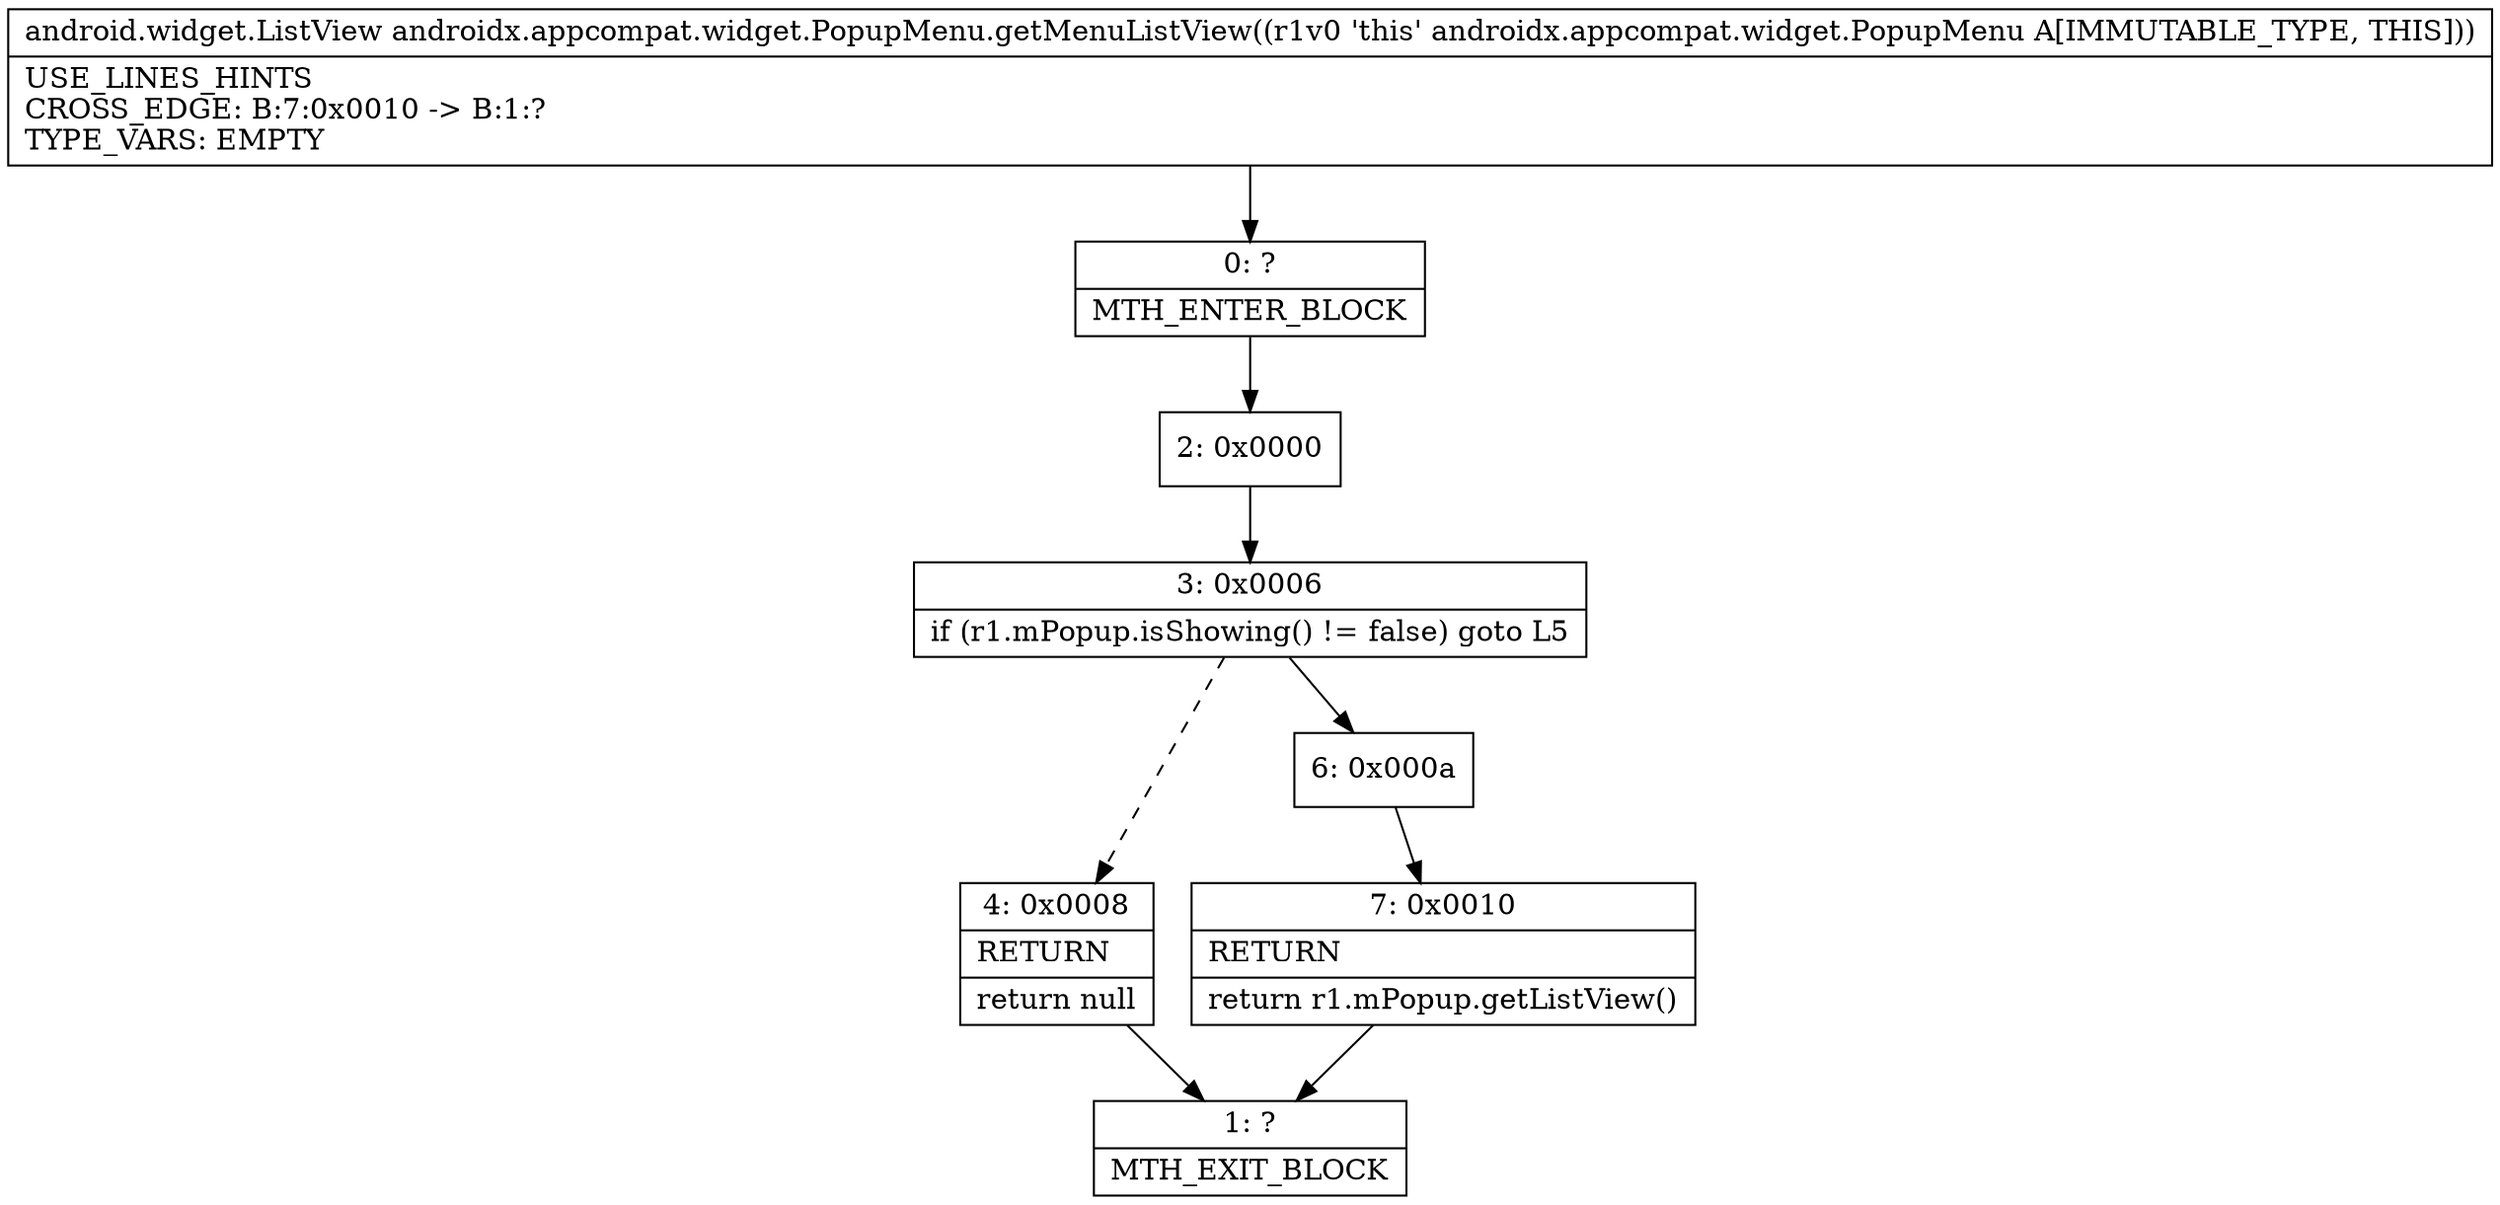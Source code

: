 digraph "CFG forandroidx.appcompat.widget.PopupMenu.getMenuListView()Landroid\/widget\/ListView;" {
Node_0 [shape=record,label="{0\:\ ?|MTH_ENTER_BLOCK\l}"];
Node_2 [shape=record,label="{2\:\ 0x0000}"];
Node_3 [shape=record,label="{3\:\ 0x0006|if (r1.mPopup.isShowing() != false) goto L5\l}"];
Node_4 [shape=record,label="{4\:\ 0x0008|RETURN\l|return null\l}"];
Node_1 [shape=record,label="{1\:\ ?|MTH_EXIT_BLOCK\l}"];
Node_6 [shape=record,label="{6\:\ 0x000a}"];
Node_7 [shape=record,label="{7\:\ 0x0010|RETURN\l|return r1.mPopup.getListView()\l}"];
MethodNode[shape=record,label="{android.widget.ListView androidx.appcompat.widget.PopupMenu.getMenuListView((r1v0 'this' androidx.appcompat.widget.PopupMenu A[IMMUTABLE_TYPE, THIS]))  | USE_LINES_HINTS\lCROSS_EDGE: B:7:0x0010 \-\> B:1:?\lTYPE_VARS: EMPTY\l}"];
MethodNode -> Node_0;Node_0 -> Node_2;
Node_2 -> Node_3;
Node_3 -> Node_4[style=dashed];
Node_3 -> Node_6;
Node_4 -> Node_1;
Node_6 -> Node_7;
Node_7 -> Node_1;
}

